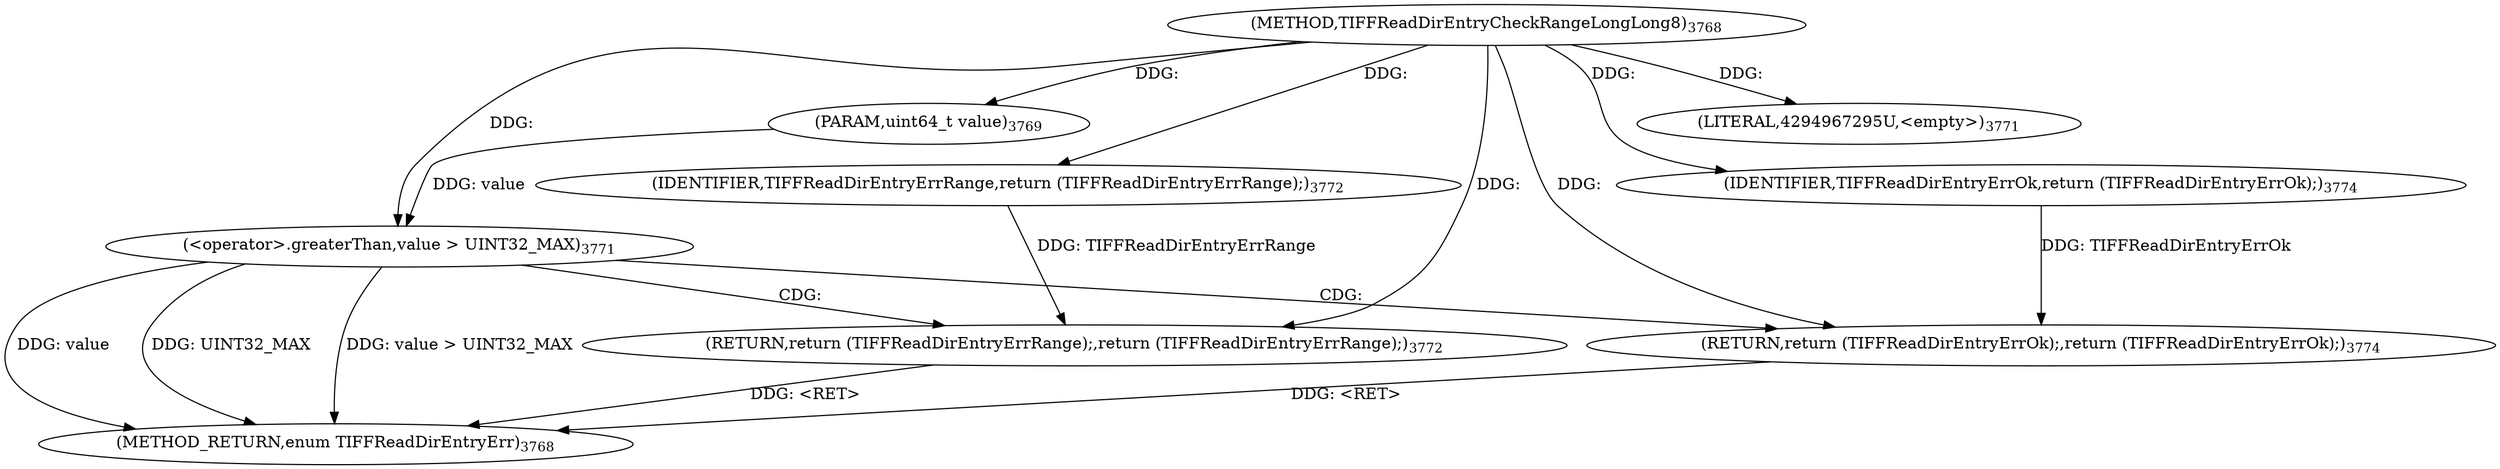 digraph "TIFFReadDirEntryCheckRangeLongLong8" {  
"87815" [label = <(METHOD,TIFFReadDirEntryCheckRangeLongLong8)<SUB>3768</SUB>> ]
"87831" [label = <(METHOD_RETURN,enum TIFFReadDirEntryErr)<SUB>3768</SUB>> ]
"87816" [label = <(PARAM,uint64_t value)<SUB>3769</SUB>> ]
"87819" [label = <(&lt;operator&gt;.greaterThan,value &gt; UINT32_MAX)<SUB>3771</SUB>> ]
"87825" [label = <(RETURN,return (TIFFReadDirEntryErrRange);,return (TIFFReadDirEntryErrRange);)<SUB>3772</SUB>> ]
"87826" [label = <(IDENTIFIER,TIFFReadDirEntryErrRange,return (TIFFReadDirEntryErrRange);)<SUB>3772</SUB>> ]
"87829" [label = <(RETURN,return (TIFFReadDirEntryErrOk);,return (TIFFReadDirEntryErrOk);)<SUB>3774</SUB>> ]
"87823" [label = <(LITERAL,4294967295U,&lt;empty&gt;)<SUB>3771</SUB>> ]
"87830" [label = <(IDENTIFIER,TIFFReadDirEntryErrOk,return (TIFFReadDirEntryErrOk);)<SUB>3774</SUB>> ]
  "87829" -> "87831"  [ label = "DDG: &lt;RET&gt;"] 
  "87825" -> "87831"  [ label = "DDG: &lt;RET&gt;"] 
  "87819" -> "87831"  [ label = "DDG: value"] 
  "87819" -> "87831"  [ label = "DDG: UINT32_MAX"] 
  "87819" -> "87831"  [ label = "DDG: value &gt; UINT32_MAX"] 
  "87815" -> "87816"  [ label = "DDG: "] 
  "87816" -> "87819"  [ label = "DDG: value"] 
  "87815" -> "87819"  [ label = "DDG: "] 
  "87826" -> "87825"  [ label = "DDG: TIFFReadDirEntryErrRange"] 
  "87815" -> "87825"  [ label = "DDG: "] 
  "87815" -> "87826"  [ label = "DDG: "] 
  "87830" -> "87829"  [ label = "DDG: TIFFReadDirEntryErrOk"] 
  "87815" -> "87829"  [ label = "DDG: "] 
  "87815" -> "87823"  [ label = "DDG: "] 
  "87815" -> "87830"  [ label = "DDG: "] 
  "87819" -> "87829"  [ label = "CDG: "] 
  "87819" -> "87825"  [ label = "CDG: "] 
}
